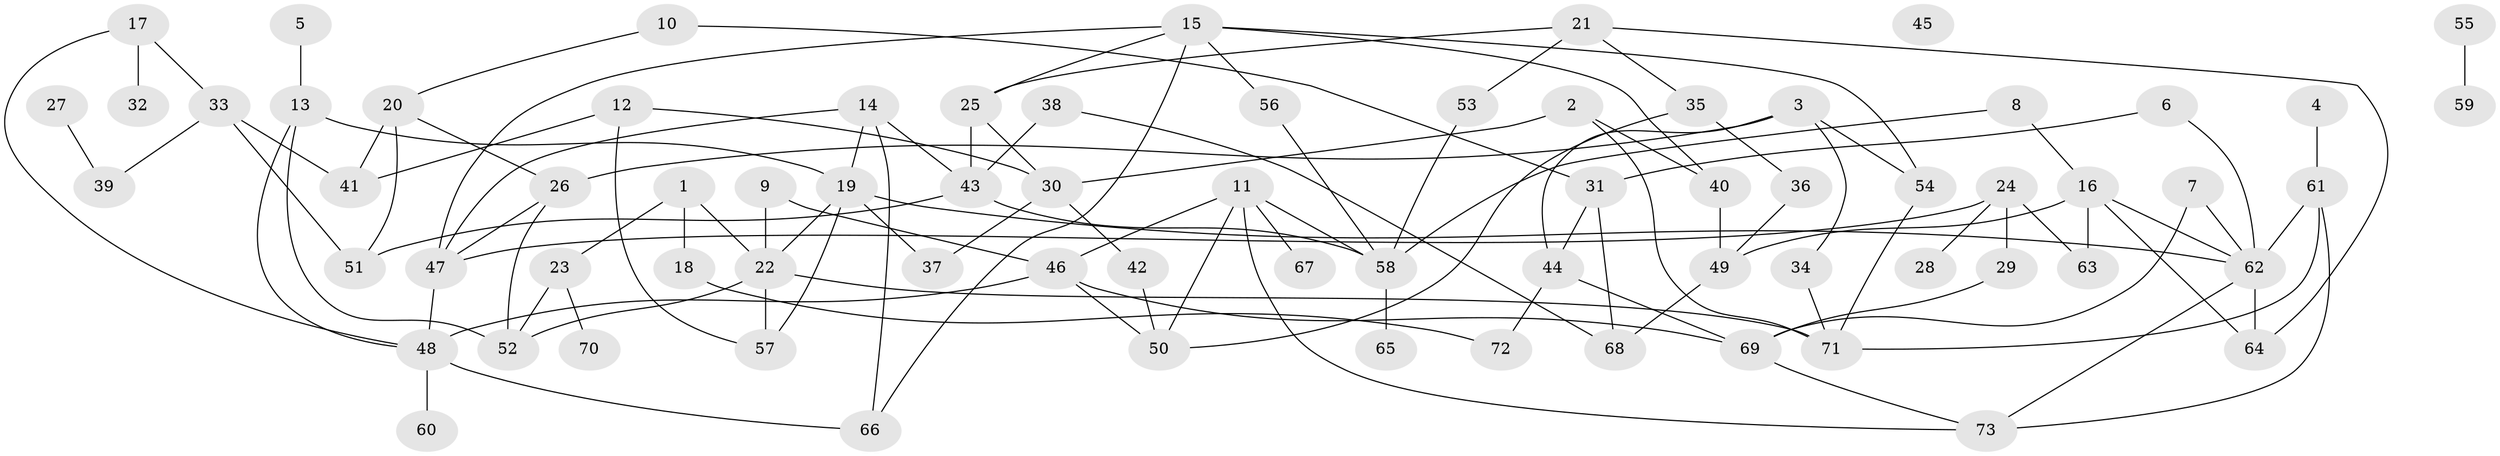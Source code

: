 // Generated by graph-tools (version 1.1) at 2025/38/03/09/25 04:38:55]
// undirected, 73 vertices, 114 edges
graph export_dot {
graph [start="1"]
  node [color=gray90,style=filled];
  1;
  2;
  3;
  4;
  5;
  6;
  7;
  8;
  9;
  10;
  11;
  12;
  13;
  14;
  15;
  16;
  17;
  18;
  19;
  20;
  21;
  22;
  23;
  24;
  25;
  26;
  27;
  28;
  29;
  30;
  31;
  32;
  33;
  34;
  35;
  36;
  37;
  38;
  39;
  40;
  41;
  42;
  43;
  44;
  45;
  46;
  47;
  48;
  49;
  50;
  51;
  52;
  53;
  54;
  55;
  56;
  57;
  58;
  59;
  60;
  61;
  62;
  63;
  64;
  65;
  66;
  67;
  68;
  69;
  70;
  71;
  72;
  73;
  1 -- 18;
  1 -- 22;
  1 -- 23;
  2 -- 30;
  2 -- 40;
  2 -- 71;
  3 -- 26;
  3 -- 34;
  3 -- 44;
  3 -- 54;
  4 -- 61;
  5 -- 13;
  6 -- 31;
  6 -- 62;
  7 -- 62;
  7 -- 69;
  8 -- 16;
  8 -- 58;
  9 -- 22;
  9 -- 46;
  10 -- 20;
  10 -- 31;
  11 -- 46;
  11 -- 50;
  11 -- 58;
  11 -- 67;
  11 -- 73;
  12 -- 30;
  12 -- 41;
  12 -- 57;
  13 -- 19;
  13 -- 48;
  13 -- 52;
  14 -- 19;
  14 -- 43;
  14 -- 47;
  14 -- 66;
  15 -- 25;
  15 -- 40;
  15 -- 47;
  15 -- 54;
  15 -- 56;
  15 -- 66;
  16 -- 49;
  16 -- 62;
  16 -- 63;
  16 -- 64;
  17 -- 32;
  17 -- 33;
  17 -- 48;
  18 -- 72;
  19 -- 22;
  19 -- 37;
  19 -- 57;
  19 -- 62;
  20 -- 26;
  20 -- 41;
  20 -- 51;
  21 -- 25;
  21 -- 35;
  21 -- 53;
  21 -- 64;
  22 -- 52;
  22 -- 57;
  22 -- 71;
  23 -- 52;
  23 -- 70;
  24 -- 28;
  24 -- 29;
  24 -- 47;
  24 -- 63;
  25 -- 30;
  25 -- 43;
  26 -- 47;
  26 -- 52;
  27 -- 39;
  29 -- 69;
  30 -- 37;
  30 -- 42;
  31 -- 44;
  31 -- 68;
  33 -- 39;
  33 -- 41;
  33 -- 51;
  34 -- 71;
  35 -- 36;
  35 -- 50;
  36 -- 49;
  38 -- 43;
  38 -- 68;
  40 -- 49;
  42 -- 50;
  43 -- 51;
  43 -- 58;
  44 -- 69;
  44 -- 72;
  46 -- 48;
  46 -- 50;
  46 -- 69;
  47 -- 48;
  48 -- 60;
  48 -- 66;
  49 -- 68;
  53 -- 58;
  54 -- 71;
  55 -- 59;
  56 -- 58;
  58 -- 65;
  61 -- 62;
  61 -- 71;
  61 -- 73;
  62 -- 64;
  62 -- 73;
  69 -- 73;
}
